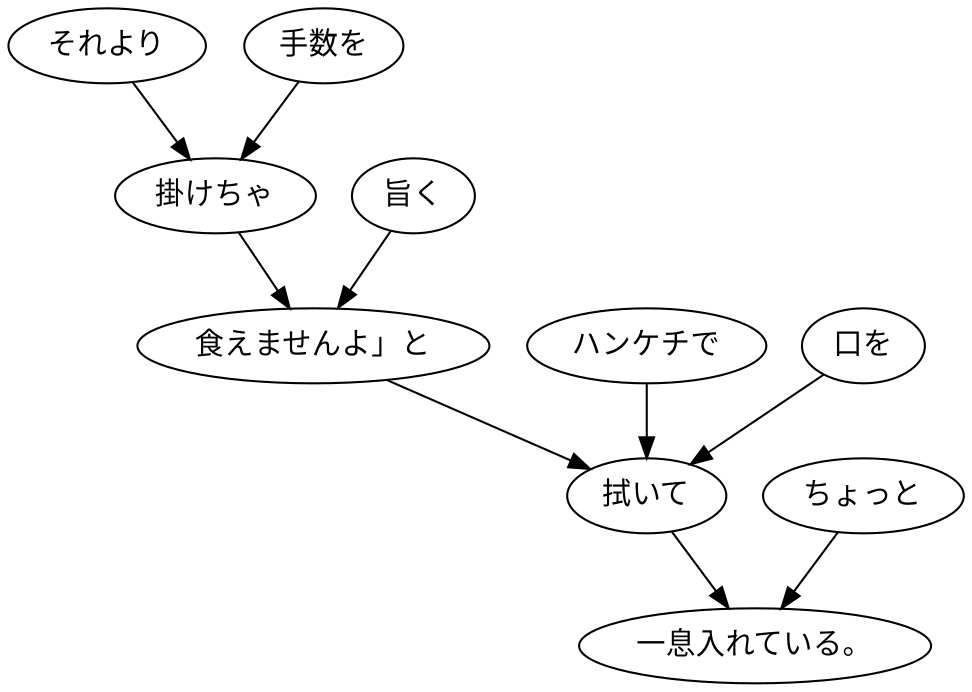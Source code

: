 digraph graph3541 {
	node0 [label="それより"];
	node1 [label="手数を"];
	node2 [label="掛けちゃ"];
	node3 [label="旨く"];
	node4 [label="食えませんよ」と"];
	node5 [label="ハンケチで"];
	node6 [label="口を"];
	node7 [label="拭いて"];
	node8 [label="ちょっと"];
	node9 [label="一息入れている。"];
	node0 -> node2;
	node1 -> node2;
	node2 -> node4;
	node3 -> node4;
	node4 -> node7;
	node5 -> node7;
	node6 -> node7;
	node7 -> node9;
	node8 -> node9;
}
